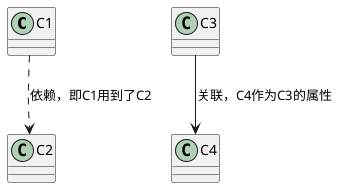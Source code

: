 @startuml

C1 ..> C2 : 依赖，即C1用到了C2
C3 --> C4 : 关联，C4作为C3的属性

newpage

C5 <|-- C6 : 泛化表示1，即C6 extends C5
C7 ^-- C8 : 泛化表示2，即C8 extends C7
C9 <|.. C10 : 实现表示1，C10 implements C9
C11 ^.. C12 : 实现表示2，C12 implements C11


class A7 extends A8
interface A9 implements A10
class A8 implements A9

newpage

left to right direction

class C1
class C2
class C3

C1 *--- C2 : 这是组合关系，c2变量和C1对象一起出生，生命周期一致。
C1 o--- C3 : 这是聚和关系，c3变量不一定被赋值。

class C1 {
    {field} + c2 : C2 = new C2()
    + c3 : C3

    + setC3(c3 : C3) : void

}


newpage

Class21 #-- Class22
Class23 x-- Class24
Class25 }-- Class26
Class27 +-- Class28
Class29 ^-- Class30

newpage

类01 "备注1" *-- "备注2" 类02 : 线上备注，加(空格>可以指向类) >

@enduml
